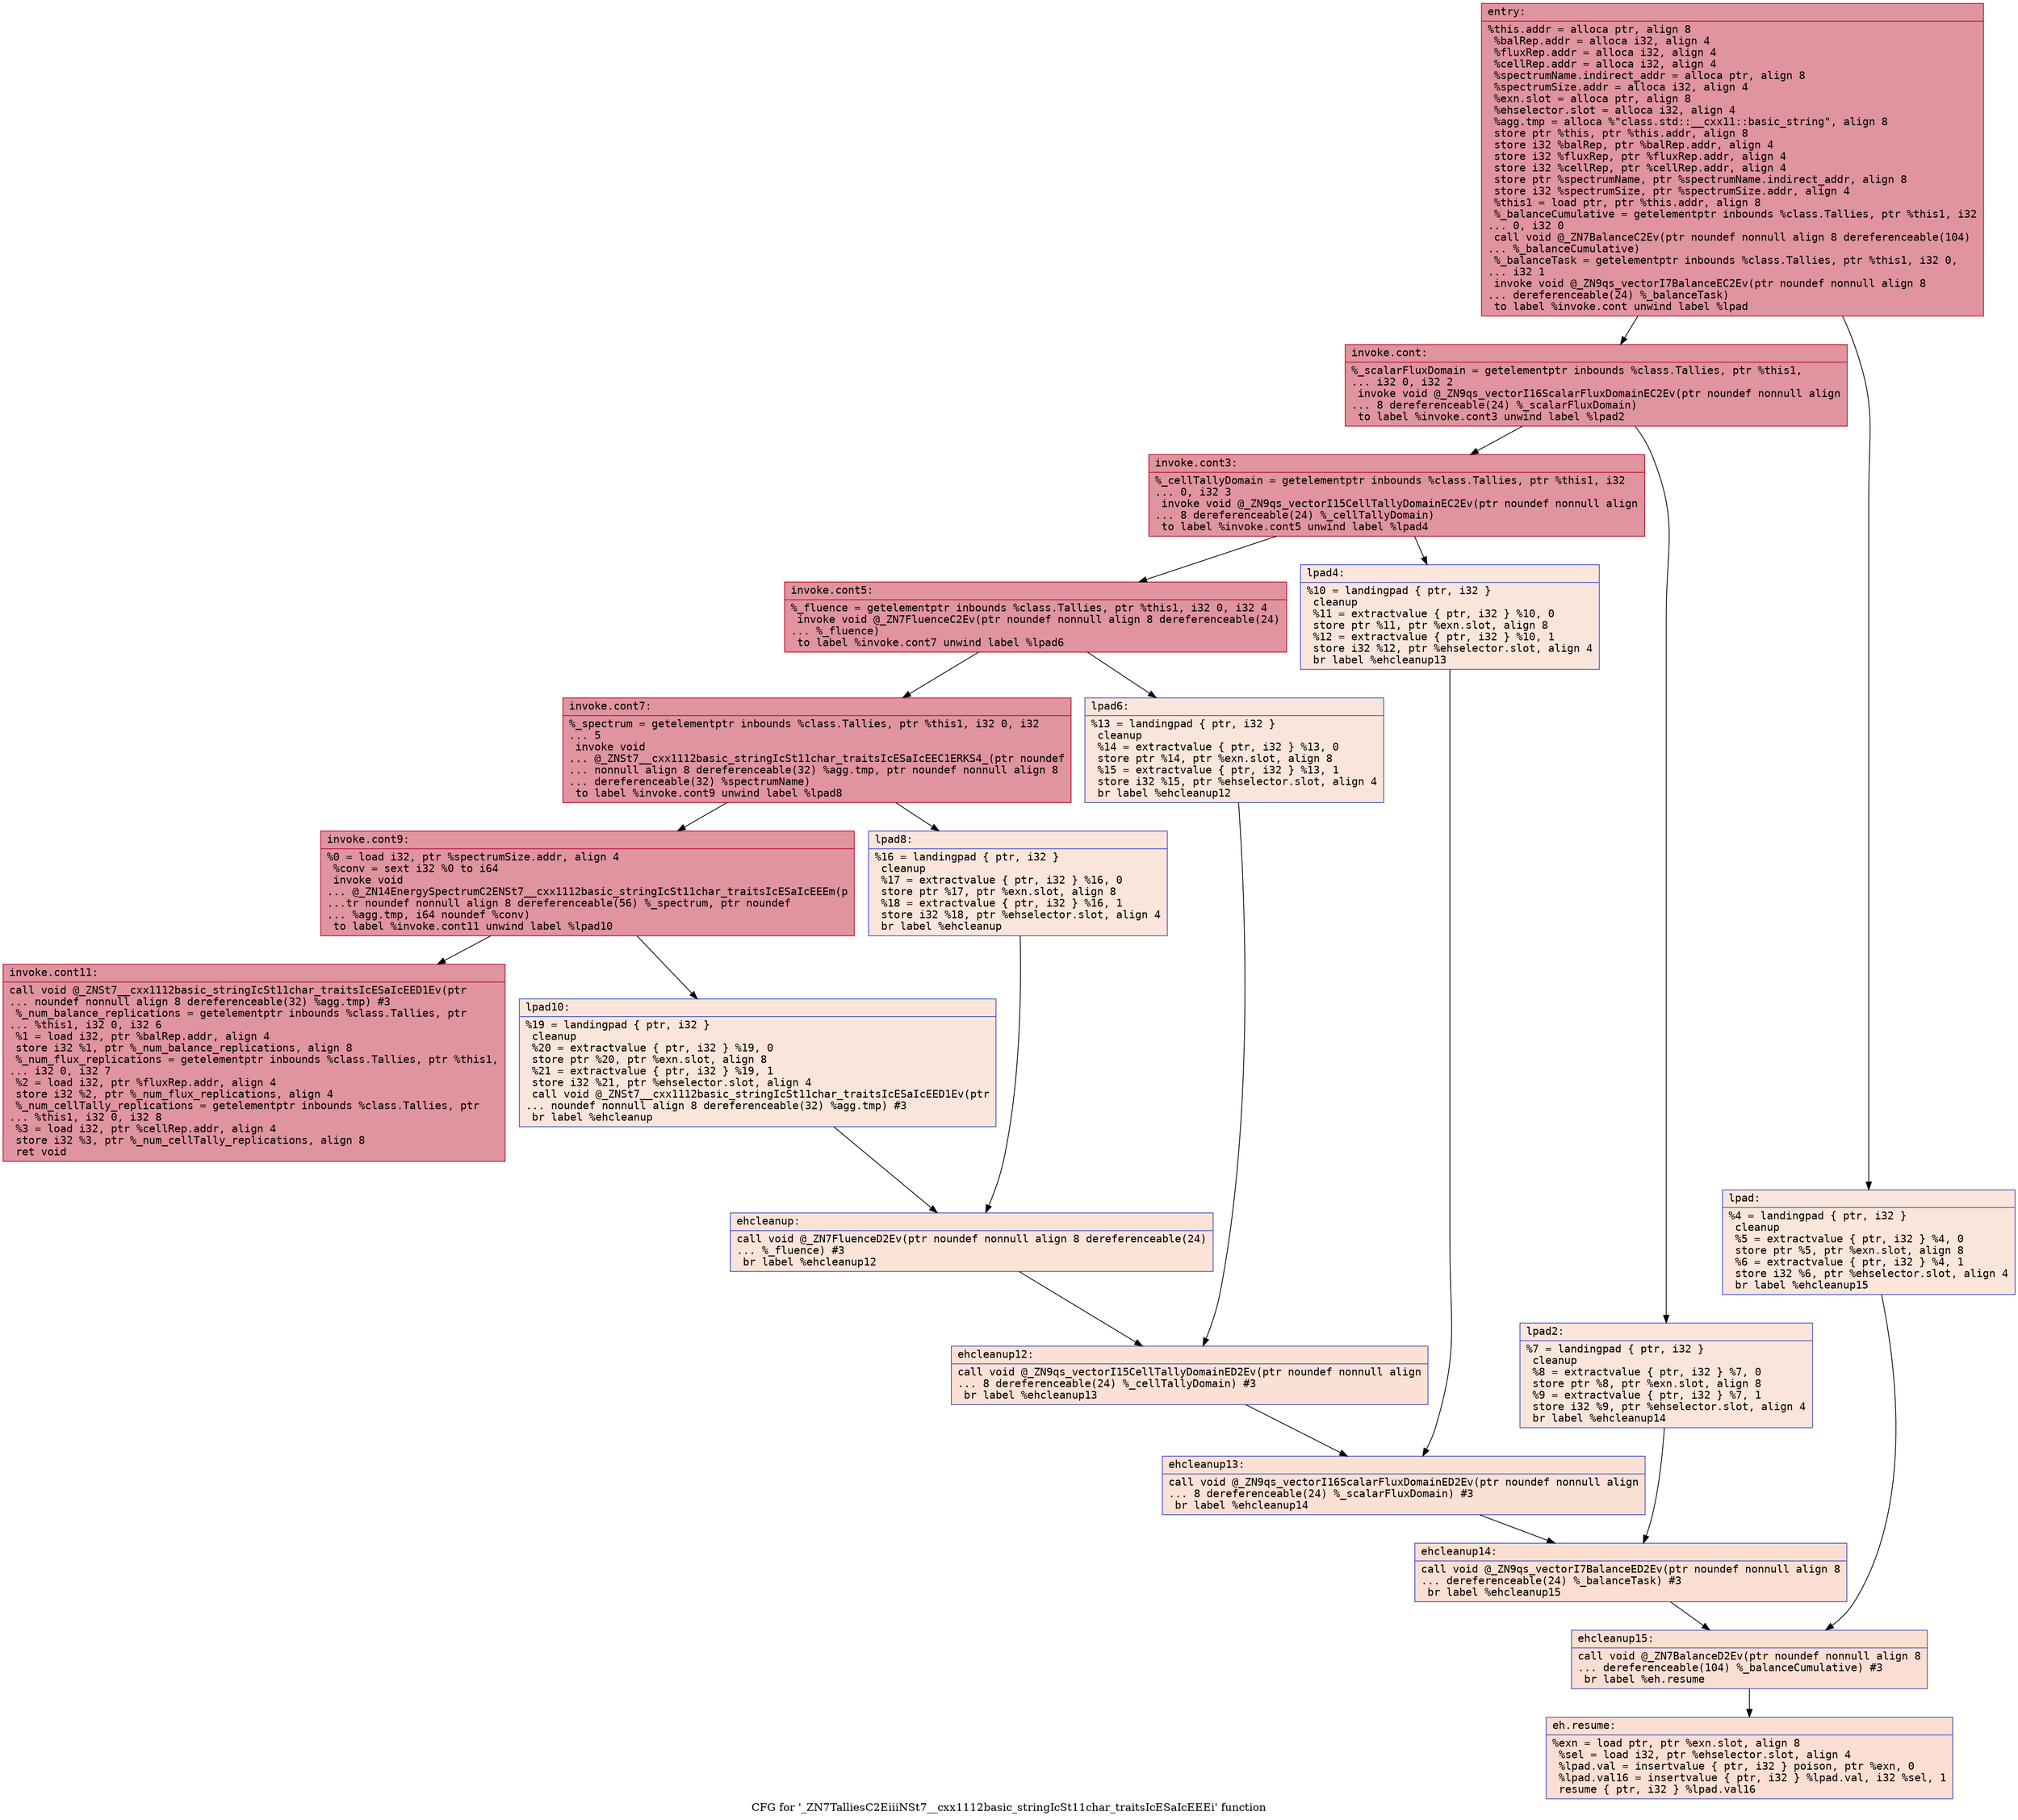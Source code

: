 digraph "CFG for '_ZN7TalliesC2EiiiNSt7__cxx1112basic_stringIcSt11char_traitsIcESaIcEEEi' function" {
	label="CFG for '_ZN7TalliesC2EiiiNSt7__cxx1112basic_stringIcSt11char_traitsIcESaIcEEEi' function";

	Node0x5642719697c0 [shape=record,color="#b70d28ff", style=filled, fillcolor="#b70d2870" fontname="Courier",label="{entry:\l|  %this.addr = alloca ptr, align 8\l  %balRep.addr = alloca i32, align 4\l  %fluxRep.addr = alloca i32, align 4\l  %cellRep.addr = alloca i32, align 4\l  %spectrumName.indirect_addr = alloca ptr, align 8\l  %spectrumSize.addr = alloca i32, align 4\l  %exn.slot = alloca ptr, align 8\l  %ehselector.slot = alloca i32, align 4\l  %agg.tmp = alloca %\"class.std::__cxx11::basic_string\", align 8\l  store ptr %this, ptr %this.addr, align 8\l  store i32 %balRep, ptr %balRep.addr, align 4\l  store i32 %fluxRep, ptr %fluxRep.addr, align 4\l  store i32 %cellRep, ptr %cellRep.addr, align 4\l  store ptr %spectrumName, ptr %spectrumName.indirect_addr, align 8\l  store i32 %spectrumSize, ptr %spectrumSize.addr, align 4\l  %this1 = load ptr, ptr %this.addr, align 8\l  %_balanceCumulative = getelementptr inbounds %class.Tallies, ptr %this1, i32\l... 0, i32 0\l  call void @_ZN7BalanceC2Ev(ptr noundef nonnull align 8 dereferenceable(104)\l... %_balanceCumulative)\l  %_balanceTask = getelementptr inbounds %class.Tallies, ptr %this1, i32 0,\l... i32 1\l  invoke void @_ZN9qs_vectorI7BalanceEC2Ev(ptr noundef nonnull align 8\l... dereferenceable(24) %_balanceTask)\l          to label %invoke.cont unwind label %lpad\l}"];
	Node0x5642719697c0 -> Node0x56427196aeb0[tooltip="entry -> invoke.cont\nProbability 100.00%" ];
	Node0x5642719697c0 -> Node0x56427196af30[tooltip="entry -> lpad\nProbability 0.00%" ];
	Node0x56427196aeb0 [shape=record,color="#b70d28ff", style=filled, fillcolor="#b70d2870" fontname="Courier",label="{invoke.cont:\l|  %_scalarFluxDomain = getelementptr inbounds %class.Tallies, ptr %this1,\l... i32 0, i32 2\l  invoke void @_ZN9qs_vectorI16ScalarFluxDomainEC2Ev(ptr noundef nonnull align\l... 8 dereferenceable(24) %_scalarFluxDomain)\l          to label %invoke.cont3 unwind label %lpad2\l}"];
	Node0x56427196aeb0 -> Node0x56427196b2b0[tooltip="invoke.cont -> invoke.cont3\nProbability 100.00%" ];
	Node0x56427196aeb0 -> Node0x56427196b300[tooltip="invoke.cont -> lpad2\nProbability 0.00%" ];
	Node0x56427196b2b0 [shape=record,color="#b70d28ff", style=filled, fillcolor="#b70d2870" fontname="Courier",label="{invoke.cont3:\l|  %_cellTallyDomain = getelementptr inbounds %class.Tallies, ptr %this1, i32\l... 0, i32 3\l  invoke void @_ZN9qs_vectorI15CellTallyDomainEC2Ev(ptr noundef nonnull align\l... 8 dereferenceable(24) %_cellTallyDomain)\l          to label %invoke.cont5 unwind label %lpad4\l}"];
	Node0x56427196b2b0 -> Node0x564271969fe0[tooltip="invoke.cont3 -> invoke.cont5\nProbability 100.00%" ];
	Node0x56427196b2b0 -> Node0x56427196a030[tooltip="invoke.cont3 -> lpad4\nProbability 0.00%" ];
	Node0x564271969fe0 [shape=record,color="#b70d28ff", style=filled, fillcolor="#b70d2870" fontname="Courier",label="{invoke.cont5:\l|  %_fluence = getelementptr inbounds %class.Tallies, ptr %this1, i32 0, i32 4\l  invoke void @_ZN7FluenceC2Ev(ptr noundef nonnull align 8 dereferenceable(24)\l... %_fluence)\l          to label %invoke.cont7 unwind label %lpad6\l}"];
	Node0x564271969fe0 -> Node0x56427196bbd0[tooltip="invoke.cont5 -> invoke.cont7\nProbability 100.00%" ];
	Node0x564271969fe0 -> Node0x56427196bc20[tooltip="invoke.cont5 -> lpad6\nProbability 0.00%" ];
	Node0x56427196bbd0 [shape=record,color="#b70d28ff", style=filled, fillcolor="#b70d2870" fontname="Courier",label="{invoke.cont7:\l|  %_spectrum = getelementptr inbounds %class.Tallies, ptr %this1, i32 0, i32\l... 5\l  invoke void\l... @_ZNSt7__cxx1112basic_stringIcSt11char_traitsIcESaIcEEC1ERKS4_(ptr noundef\l... nonnull align 8 dereferenceable(32) %agg.tmp, ptr noundef nonnull align 8\l... dereferenceable(32) %spectrumName)\l          to label %invoke.cont9 unwind label %lpad8\l}"];
	Node0x56427196bbd0 -> Node0x56427196c040[tooltip="invoke.cont7 -> invoke.cont9\nProbability 100.00%" ];
	Node0x56427196bbd0 -> Node0x56427196c0c0[tooltip="invoke.cont7 -> lpad8\nProbability 0.00%" ];
	Node0x56427196c040 [shape=record,color="#b70d28ff", style=filled, fillcolor="#b70d2870" fontname="Courier",label="{invoke.cont9:\l|  %0 = load i32, ptr %spectrumSize.addr, align 4\l  %conv = sext i32 %0 to i64\l  invoke void\l... @_ZN14EnergySpectrumC2ENSt7__cxx1112basic_stringIcSt11char_traitsIcESaIcEEEm(p\l...tr noundef nonnull align 8 dereferenceable(56) %_spectrum, ptr noundef\l... %agg.tmp, i64 noundef %conv)\l          to label %invoke.cont11 unwind label %lpad10\l}"];
	Node0x56427196c040 -> Node0x56427196bff0[tooltip="invoke.cont9 -> invoke.cont11\nProbability 100.00%" ];
	Node0x56427196c040 -> Node0x56427196c510[tooltip="invoke.cont9 -> lpad10\nProbability 0.00%" ];
	Node0x56427196bff0 [shape=record,color="#b70d28ff", style=filled, fillcolor="#b70d2870" fontname="Courier",label="{invoke.cont11:\l|  call void @_ZNSt7__cxx1112basic_stringIcSt11char_traitsIcESaIcEED1Ev(ptr\l... noundef nonnull align 8 dereferenceable(32) %agg.tmp) #3\l  %_num_balance_replications = getelementptr inbounds %class.Tallies, ptr\l... %this1, i32 0, i32 6\l  %1 = load i32, ptr %balRep.addr, align 4\l  store i32 %1, ptr %_num_balance_replications, align 8\l  %_num_flux_replications = getelementptr inbounds %class.Tallies, ptr %this1,\l... i32 0, i32 7\l  %2 = load i32, ptr %fluxRep.addr, align 4\l  store i32 %2, ptr %_num_flux_replications, align 4\l  %_num_cellTally_replications = getelementptr inbounds %class.Tallies, ptr\l... %this1, i32 0, i32 8\l  %3 = load i32, ptr %cellRep.addr, align 4\l  store i32 %3, ptr %_num_cellTally_replications, align 8\l  ret void\l}"];
	Node0x56427196af30 [shape=record,color="#3d50c3ff", style=filled, fillcolor="#f4c5ad70" fontname="Courier",label="{lpad:\l|  %4 = landingpad \{ ptr, i32 \}\l          cleanup\l  %5 = extractvalue \{ ptr, i32 \} %4, 0\l  store ptr %5, ptr %exn.slot, align 8\l  %6 = extractvalue \{ ptr, i32 \} %4, 1\l  store i32 %6, ptr %ehselector.slot, align 4\l  br label %ehcleanup15\l}"];
	Node0x56427196af30 -> Node0x56427196d300[tooltip="lpad -> ehcleanup15\nProbability 100.00%" ];
	Node0x56427196b300 [shape=record,color="#3d50c3ff", style=filled, fillcolor="#f4c5ad70" fontname="Courier",label="{lpad2:\l|  %7 = landingpad \{ ptr, i32 \}\l          cleanup\l  %8 = extractvalue \{ ptr, i32 \} %7, 0\l  store ptr %8, ptr %exn.slot, align 8\l  %9 = extractvalue \{ ptr, i32 \} %7, 1\l  store i32 %9, ptr %ehselector.slot, align 4\l  br label %ehcleanup14\l}"];
	Node0x56427196b300 -> Node0x56427196d640[tooltip="lpad2 -> ehcleanup14\nProbability 100.00%" ];
	Node0x56427196a030 [shape=record,color="#3d50c3ff", style=filled, fillcolor="#f4c5ad70" fontname="Courier",label="{lpad4:\l|  %10 = landingpad \{ ptr, i32 \}\l          cleanup\l  %11 = extractvalue \{ ptr, i32 \} %10, 0\l  store ptr %11, ptr %exn.slot, align 8\l  %12 = extractvalue \{ ptr, i32 \} %10, 1\l  store i32 %12, ptr %ehselector.slot, align 4\l  br label %ehcleanup13\l}"];
	Node0x56427196a030 -> Node0x56427196d9e0[tooltip="lpad4 -> ehcleanup13\nProbability 100.00%" ];
	Node0x56427196bc20 [shape=record,color="#3d50c3ff", style=filled, fillcolor="#f4c5ad70" fontname="Courier",label="{lpad6:\l|  %13 = landingpad \{ ptr, i32 \}\l          cleanup\l  %14 = extractvalue \{ ptr, i32 \} %13, 0\l  store ptr %14, ptr %exn.slot, align 8\l  %15 = extractvalue \{ ptr, i32 \} %13, 1\l  store i32 %15, ptr %ehselector.slot, align 4\l  br label %ehcleanup12\l}"];
	Node0x56427196bc20 -> Node0x56427196dd40[tooltip="lpad6 -> ehcleanup12\nProbability 100.00%" ];
	Node0x56427196c0c0 [shape=record,color="#3d50c3ff", style=filled, fillcolor="#f4c5ad70" fontname="Courier",label="{lpad8:\l|  %16 = landingpad \{ ptr, i32 \}\l          cleanup\l  %17 = extractvalue \{ ptr, i32 \} %16, 0\l  store ptr %17, ptr %exn.slot, align 8\l  %18 = extractvalue \{ ptr, i32 \} %16, 1\l  store i32 %18, ptr %ehselector.slot, align 4\l  br label %ehcleanup\l}"];
	Node0x56427196c0c0 -> Node0x56427196e110[tooltip="lpad8 -> ehcleanup\nProbability 100.00%" ];
	Node0x56427196c510 [shape=record,color="#3d50c3ff", style=filled, fillcolor="#f4c5ad70" fontname="Courier",label="{lpad10:\l|  %19 = landingpad \{ ptr, i32 \}\l          cleanup\l  %20 = extractvalue \{ ptr, i32 \} %19, 0\l  store ptr %20, ptr %exn.slot, align 8\l  %21 = extractvalue \{ ptr, i32 \} %19, 1\l  store i32 %21, ptr %ehselector.slot, align 4\l  call void @_ZNSt7__cxx1112basic_stringIcSt11char_traitsIcESaIcEED1Ev(ptr\l... noundef nonnull align 8 dereferenceable(32) %agg.tmp) #3\l  br label %ehcleanup\l}"];
	Node0x56427196c510 -> Node0x56427196e110[tooltip="lpad10 -> ehcleanup\nProbability 100.00%" ];
	Node0x56427196e110 [shape=record,color="#3d50c3ff", style=filled, fillcolor="#f6bfa670" fontname="Courier",label="{ehcleanup:\l|  call void @_ZN7FluenceD2Ev(ptr noundef nonnull align 8 dereferenceable(24)\l... %_fluence) #3\l  br label %ehcleanup12\l}"];
	Node0x56427196e110 -> Node0x56427196dd40[tooltip="ehcleanup -> ehcleanup12\nProbability 100.00%" ];
	Node0x56427196dd40 [shape=record,color="#3d50c3ff", style=filled, fillcolor="#f7bca170" fontname="Courier",label="{ehcleanup12:\l|  call void @_ZN9qs_vectorI15CellTallyDomainED2Ev(ptr noundef nonnull align\l... 8 dereferenceable(24) %_cellTallyDomain) #3\l  br label %ehcleanup13\l}"];
	Node0x56427196dd40 -> Node0x56427196d9e0[tooltip="ehcleanup12 -> ehcleanup13\nProbability 100.00%" ];
	Node0x56427196d9e0 [shape=record,color="#3d50c3ff", style=filled, fillcolor="#f7b99e70" fontname="Courier",label="{ehcleanup13:\l|  call void @_ZN9qs_vectorI16ScalarFluxDomainED2Ev(ptr noundef nonnull align\l... 8 dereferenceable(24) %_scalarFluxDomain) #3\l  br label %ehcleanup14\l}"];
	Node0x56427196d9e0 -> Node0x56427196d640[tooltip="ehcleanup13 -> ehcleanup14\nProbability 100.00%" ];
	Node0x56427196d640 [shape=record,color="#3d50c3ff", style=filled, fillcolor="#f7b59970" fontname="Courier",label="{ehcleanup14:\l|  call void @_ZN9qs_vectorI7BalanceED2Ev(ptr noundef nonnull align 8\l... dereferenceable(24) %_balanceTask) #3\l  br label %ehcleanup15\l}"];
	Node0x56427196d640 -> Node0x56427196d300[tooltip="ehcleanup14 -> ehcleanup15\nProbability 100.00%" ];
	Node0x56427196d300 [shape=record,color="#3d50c3ff", style=filled, fillcolor="#f7b59970" fontname="Courier",label="{ehcleanup15:\l|  call void @_ZN7BalanceD2Ev(ptr noundef nonnull align 8\l... dereferenceable(104) %_balanceCumulative) #3\l  br label %eh.resume\l}"];
	Node0x56427196d300 -> Node0x56427196f0d0[tooltip="ehcleanup15 -> eh.resume\nProbability 100.00%" ];
	Node0x56427196f0d0 [shape=record,color="#3d50c3ff", style=filled, fillcolor="#f7b59970" fontname="Courier",label="{eh.resume:\l|  %exn = load ptr, ptr %exn.slot, align 8\l  %sel = load i32, ptr %ehselector.slot, align 4\l  %lpad.val = insertvalue \{ ptr, i32 \} poison, ptr %exn, 0\l  %lpad.val16 = insertvalue \{ ptr, i32 \} %lpad.val, i32 %sel, 1\l  resume \{ ptr, i32 \} %lpad.val16\l}"];
}
